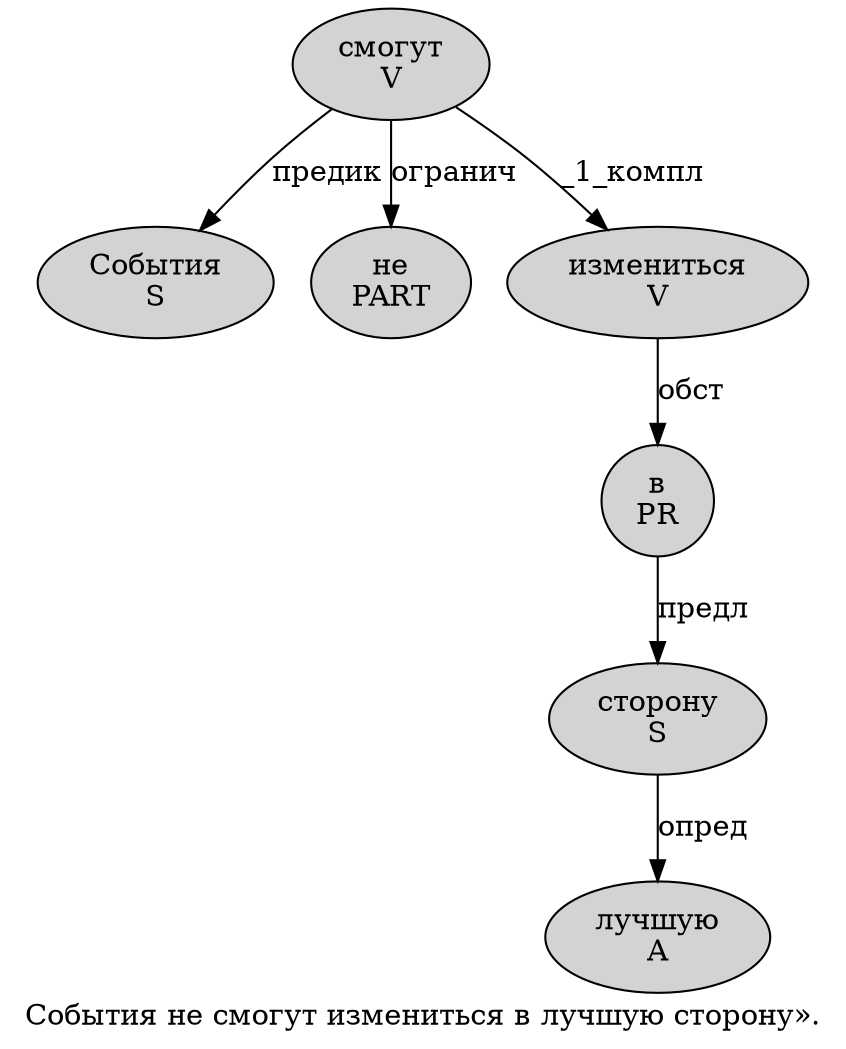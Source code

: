 digraph SENTENCE_1477 {
	graph [label="События не смогут измениться в лучшую сторону»."]
	node [style=filled]
		0 [label="События
S" color="" fillcolor=lightgray penwidth=1 shape=ellipse]
		1 [label="не
PART" color="" fillcolor=lightgray penwidth=1 shape=ellipse]
		2 [label="смогут
V" color="" fillcolor=lightgray penwidth=1 shape=ellipse]
		3 [label="измениться
V" color="" fillcolor=lightgray penwidth=1 shape=ellipse]
		4 [label="в
PR" color="" fillcolor=lightgray penwidth=1 shape=ellipse]
		5 [label="лучшую
A" color="" fillcolor=lightgray penwidth=1 shape=ellipse]
		6 [label="сторону
S" color="" fillcolor=lightgray penwidth=1 shape=ellipse]
			3 -> 4 [label="обст"]
			2 -> 0 [label="предик"]
			2 -> 1 [label="огранич"]
			2 -> 3 [label="_1_компл"]
			6 -> 5 [label="опред"]
			4 -> 6 [label="предл"]
}